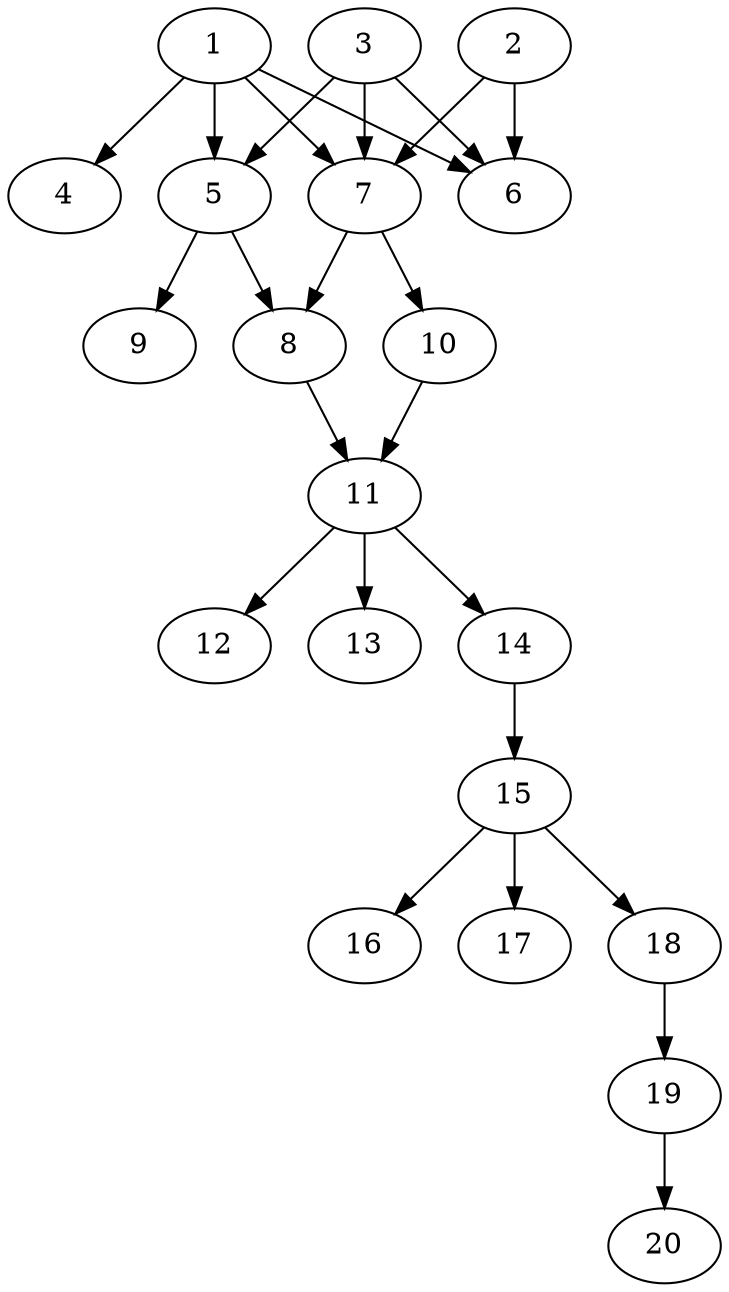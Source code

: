 // DAG automatically generated by daggen at Sat Jul 27 15:36:52 2019
// ./daggen --dot -n 20 --ccr 0.5 --fat 0.4 --regular 0.5 --density 0.8 --mindata 5242880 --maxdata 52428800 
digraph G {
  1 [size="87670784", alpha="0.16", expect_size="43835392"] 
  1 -> 4 [size ="43835392"]
  1 -> 5 [size ="43835392"]
  1 -> 6 [size ="43835392"]
  1 -> 7 [size ="43835392"]
  2 [size="94820352", alpha="0.01", expect_size="47410176"] 
  2 -> 6 [size ="47410176"]
  2 -> 7 [size ="47410176"]
  3 [size="102187008", alpha="0.08", expect_size="51093504"] 
  3 -> 5 [size ="51093504"]
  3 -> 6 [size ="51093504"]
  3 -> 7 [size ="51093504"]
  4 [size="60753920", alpha="0.08", expect_size="30376960"] 
  5 [size="30857216", alpha="0.04", expect_size="15428608"] 
  5 -> 8 [size ="15428608"]
  5 -> 9 [size ="15428608"]
  6 [size="48254976", alpha="0.11", expect_size="24127488"] 
  7 [size="16500736", alpha="0.01", expect_size="8250368"] 
  7 -> 8 [size ="8250368"]
  7 -> 10 [size ="8250368"]
  8 [size="21473280", alpha="0.19", expect_size="10736640"] 
  8 -> 11 [size ="10736640"]
  9 [size="75411456", alpha="0.14", expect_size="37705728"] 
  10 [size="80640000", alpha="0.17", expect_size="40320000"] 
  10 -> 11 [size ="40320000"]
  11 [size="11180032", alpha="0.20", expect_size="5590016"] 
  11 -> 12 [size ="5590016"]
  11 -> 13 [size ="5590016"]
  11 -> 14 [size ="5590016"]
  12 [size="88791040", alpha="0.17", expect_size="44395520"] 
  13 [size="93270016", alpha="0.08", expect_size="46635008"] 
  14 [size="37314560", alpha="0.12", expect_size="18657280"] 
  14 -> 15 [size ="18657280"]
  15 [size="77090816", alpha="0.19", expect_size="38545408"] 
  15 -> 16 [size ="38545408"]
  15 -> 17 [size ="38545408"]
  15 -> 18 [size ="38545408"]
  16 [size="95488000", alpha="0.04", expect_size="47744000"] 
  17 [size="51068928", alpha="0.08", expect_size="25534464"] 
  18 [size="55992320", alpha="0.09", expect_size="27996160"] 
  18 -> 19 [size ="27996160"]
  19 [size="51726336", alpha="0.12", expect_size="25863168"] 
  19 -> 20 [size ="25863168"]
  20 [size="25511936", alpha="0.07", expect_size="12755968"] 
}
